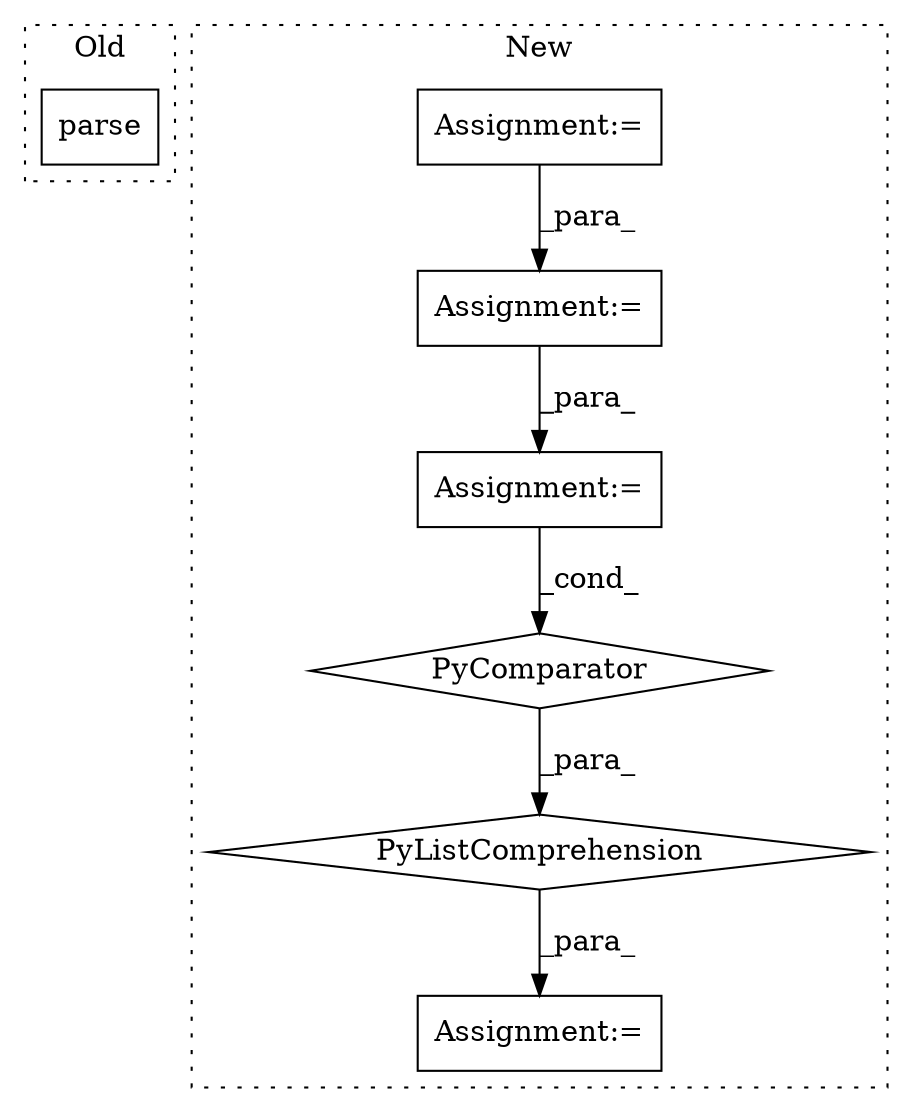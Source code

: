digraph G {
subgraph cluster0 {
1 [label="parse" a="32" s="9070,9119" l="6,1" shape="box"];
label = "Old";
style="dotted";
}
subgraph cluster1 {
2 [label="PyListComprehension" a="109" s="10436" l="183" shape="diamond"];
3 [label="Assignment:=" a="7" s="10077" l="1" shape="box"];
4 [label="PyComparator" a="113" s="10495" l="116" shape="diamond"];
5 [label="Assignment:=" a="7" s="10424" l="12" shape="box"];
6 [label="Assignment:=" a="7" s="10495" l="116" shape="box"];
7 [label="Assignment:=" a="7" s="9765" l="1" shape="box"];
label = "New";
style="dotted";
}
2 -> 5 [label="_para_"];
3 -> 6 [label="_para_"];
4 -> 2 [label="_para_"];
6 -> 4 [label="_cond_"];
7 -> 3 [label="_para_"];
}
